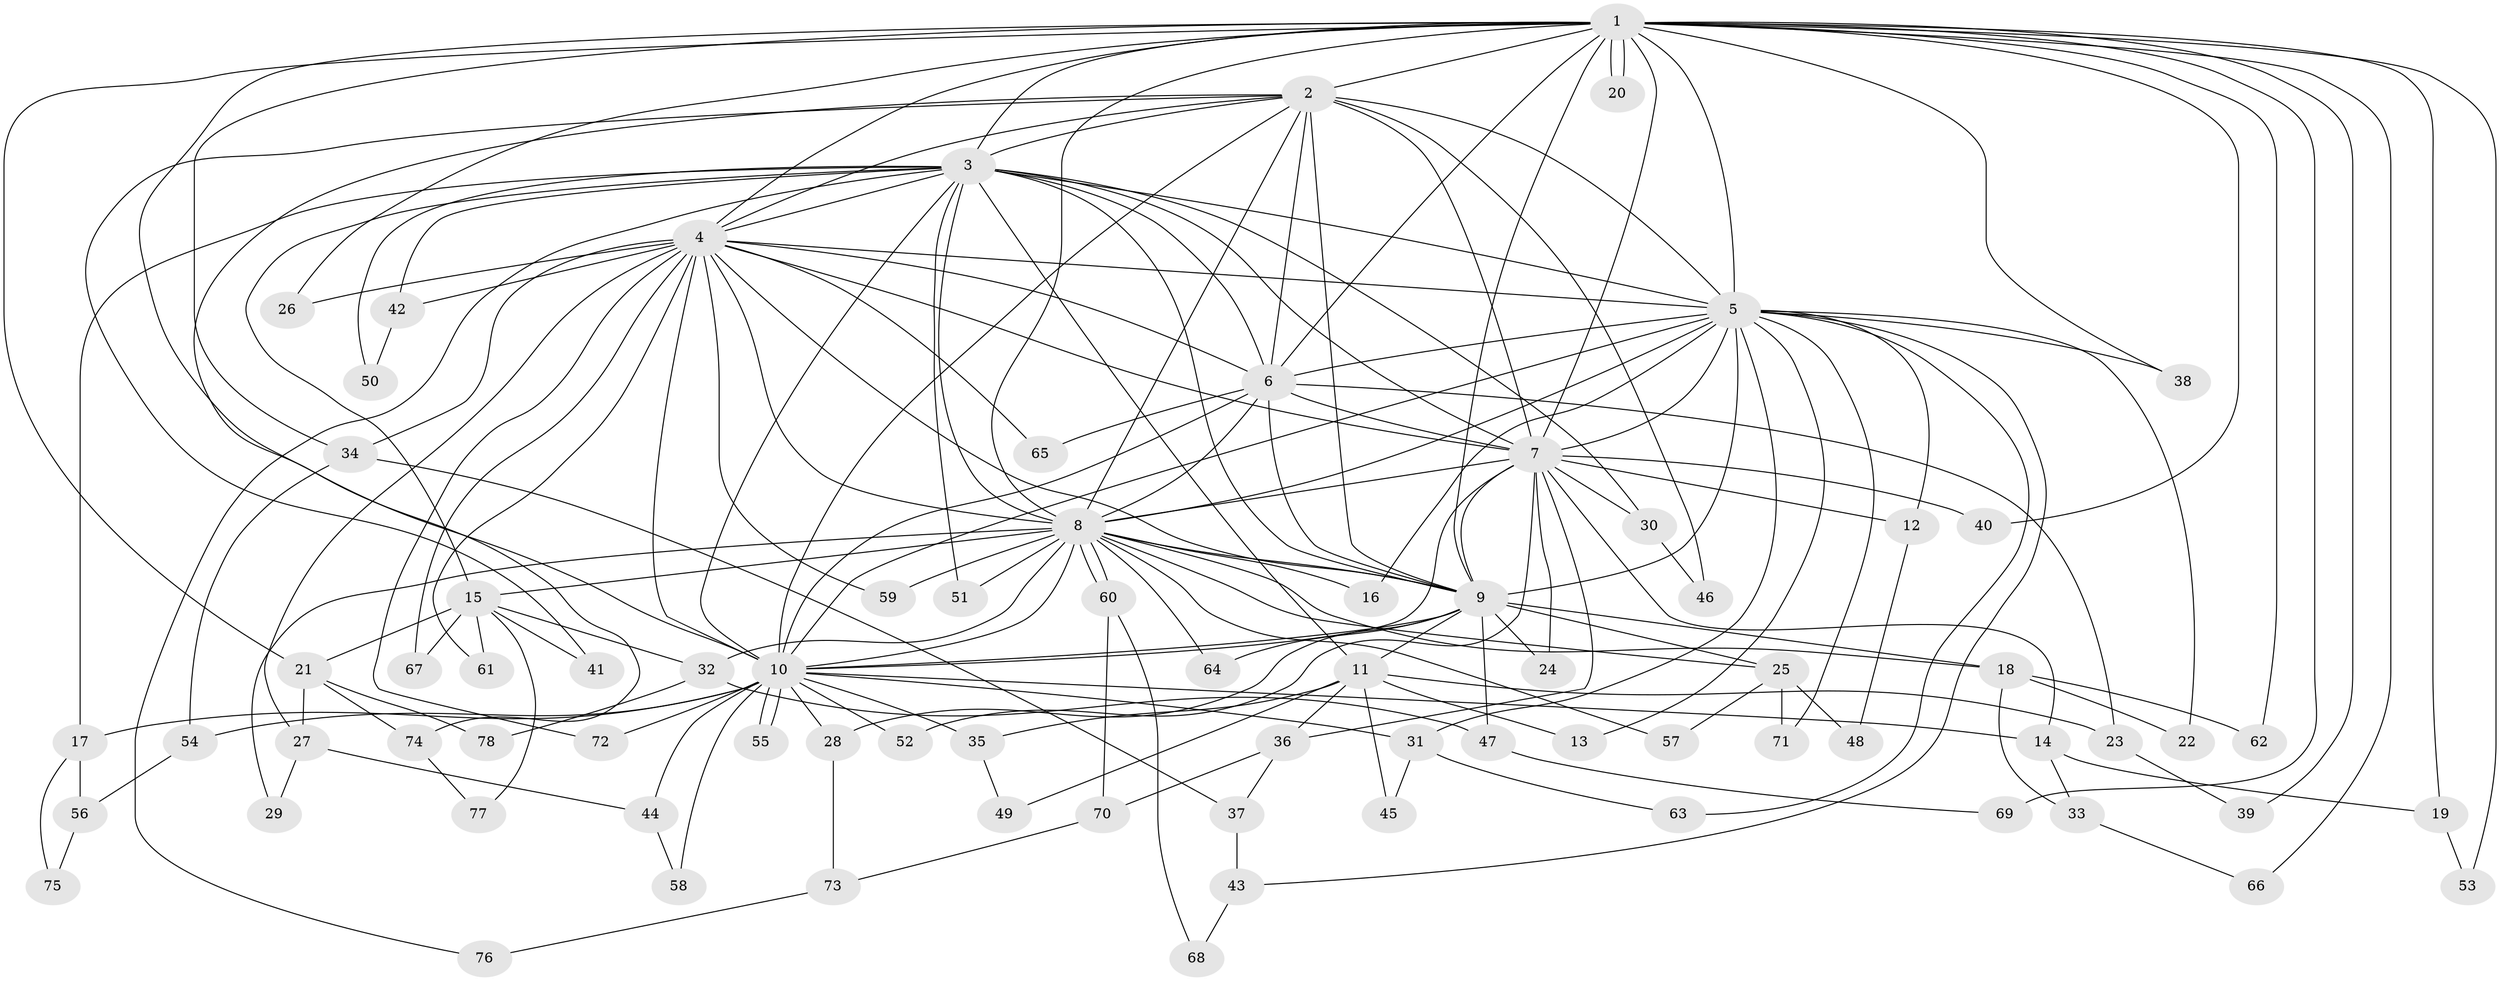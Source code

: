 // Generated by graph-tools (version 1.1) at 2025/25/03/09/25 03:25:48]
// undirected, 78 vertices, 181 edges
graph export_dot {
graph [start="1"]
  node [color=gray90,style=filled];
  1;
  2;
  3;
  4;
  5;
  6;
  7;
  8;
  9;
  10;
  11;
  12;
  13;
  14;
  15;
  16;
  17;
  18;
  19;
  20;
  21;
  22;
  23;
  24;
  25;
  26;
  27;
  28;
  29;
  30;
  31;
  32;
  33;
  34;
  35;
  36;
  37;
  38;
  39;
  40;
  41;
  42;
  43;
  44;
  45;
  46;
  47;
  48;
  49;
  50;
  51;
  52;
  53;
  54;
  55;
  56;
  57;
  58;
  59;
  60;
  61;
  62;
  63;
  64;
  65;
  66;
  67;
  68;
  69;
  70;
  71;
  72;
  73;
  74;
  75;
  76;
  77;
  78;
  1 -- 2;
  1 -- 3;
  1 -- 4;
  1 -- 5;
  1 -- 6;
  1 -- 7;
  1 -- 8;
  1 -- 9;
  1 -- 10;
  1 -- 19;
  1 -- 20;
  1 -- 20;
  1 -- 21;
  1 -- 26;
  1 -- 34;
  1 -- 38;
  1 -- 39;
  1 -- 40;
  1 -- 53;
  1 -- 62;
  1 -- 66;
  1 -- 69;
  2 -- 3;
  2 -- 4;
  2 -- 5;
  2 -- 6;
  2 -- 7;
  2 -- 8;
  2 -- 9;
  2 -- 10;
  2 -- 41;
  2 -- 46;
  2 -- 74;
  3 -- 4;
  3 -- 5;
  3 -- 6;
  3 -- 7;
  3 -- 8;
  3 -- 9;
  3 -- 10;
  3 -- 11;
  3 -- 15;
  3 -- 17;
  3 -- 30;
  3 -- 42;
  3 -- 50;
  3 -- 51;
  3 -- 76;
  4 -- 5;
  4 -- 6;
  4 -- 7;
  4 -- 8;
  4 -- 9;
  4 -- 10;
  4 -- 26;
  4 -- 27;
  4 -- 34;
  4 -- 42;
  4 -- 59;
  4 -- 61;
  4 -- 65;
  4 -- 67;
  4 -- 72;
  5 -- 6;
  5 -- 7;
  5 -- 8;
  5 -- 9;
  5 -- 10;
  5 -- 12;
  5 -- 13;
  5 -- 16;
  5 -- 22;
  5 -- 31;
  5 -- 38;
  5 -- 43;
  5 -- 63;
  5 -- 71;
  6 -- 7;
  6 -- 8;
  6 -- 9;
  6 -- 10;
  6 -- 23;
  6 -- 65;
  7 -- 8;
  7 -- 9;
  7 -- 10;
  7 -- 12;
  7 -- 14;
  7 -- 24;
  7 -- 30;
  7 -- 36;
  7 -- 40;
  7 -- 52;
  8 -- 9;
  8 -- 10;
  8 -- 15;
  8 -- 16;
  8 -- 18;
  8 -- 25;
  8 -- 29;
  8 -- 32;
  8 -- 51;
  8 -- 57;
  8 -- 59;
  8 -- 60;
  8 -- 60;
  8 -- 64;
  9 -- 10;
  9 -- 11;
  9 -- 18;
  9 -- 24;
  9 -- 25;
  9 -- 28;
  9 -- 47;
  9 -- 64;
  10 -- 14;
  10 -- 17;
  10 -- 28;
  10 -- 31;
  10 -- 35;
  10 -- 44;
  10 -- 52;
  10 -- 54;
  10 -- 55;
  10 -- 55;
  10 -- 58;
  10 -- 72;
  11 -- 13;
  11 -- 23;
  11 -- 35;
  11 -- 36;
  11 -- 45;
  11 -- 49;
  12 -- 48;
  14 -- 19;
  14 -- 33;
  15 -- 21;
  15 -- 32;
  15 -- 41;
  15 -- 61;
  15 -- 67;
  15 -- 77;
  17 -- 56;
  17 -- 75;
  18 -- 22;
  18 -- 33;
  18 -- 62;
  19 -- 53;
  21 -- 27;
  21 -- 74;
  21 -- 78;
  23 -- 39;
  25 -- 48;
  25 -- 57;
  25 -- 71;
  27 -- 29;
  27 -- 44;
  28 -- 73;
  30 -- 46;
  31 -- 45;
  31 -- 63;
  32 -- 47;
  32 -- 78;
  33 -- 66;
  34 -- 37;
  34 -- 54;
  35 -- 49;
  36 -- 37;
  36 -- 70;
  37 -- 43;
  42 -- 50;
  43 -- 68;
  44 -- 58;
  47 -- 69;
  54 -- 56;
  56 -- 75;
  60 -- 68;
  60 -- 70;
  70 -- 73;
  73 -- 76;
  74 -- 77;
}

